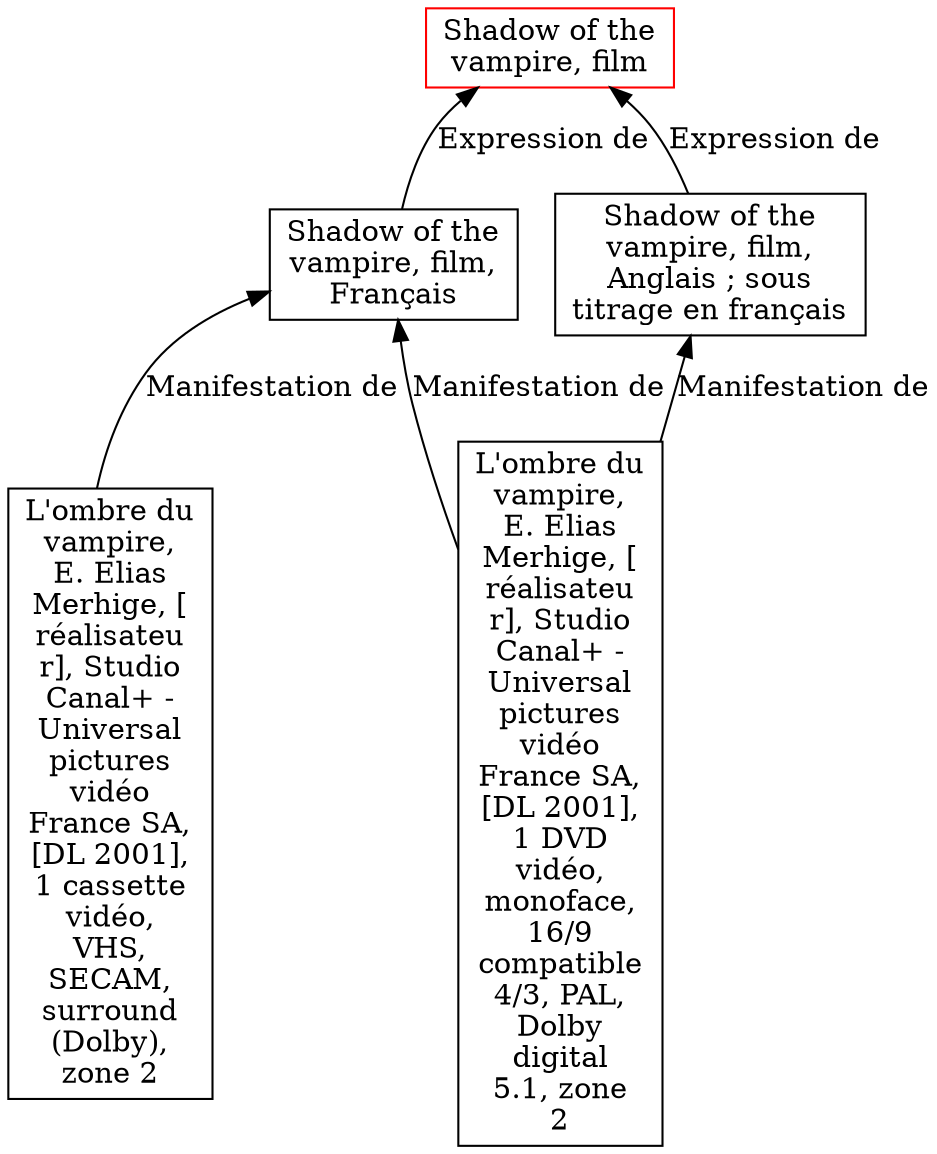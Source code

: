 // Notice UMLRM0129
digraph UMLRM0129 {
	node [align=left shape=rect]
	size="20,20"
	rankdir=BT
	UMLRM0129 [label="Shadow of the
vampire, film" color=red]
	UMLRM0130 [label="Shadow of the
vampire, film,
Français"]
	UMLRM0130 -> UMLRM0129 [label="Expression de"]
	UMLRM0131 [label="L'ombre du
vampire,
E. Elias
Merhige, [
réalisateu
r], Studio
Canal+ -
Universal
pictures
vidéo
France SA,
[DL 2001],
1 cassette
vidéo,
VHS,
SECAM,
surround
(Dolby),
zone 2"]
	UMLRM0131 -> UMLRM0130 [label="Manifestation de"]
	UMLRM0185 [label="L'ombre du
vampire,
E. Elias
Merhige, [
réalisateu
r], Studio
Canal+ -
Universal
pictures
vidéo
France SA,
[DL 2001],
1 DVD
vidéo,
monoface,
16/9
compatible
4/3, PAL,
Dolby
digital
5.1, zone
2"]
	UMLRM0185 -> UMLRM0130 [label="Manifestation de"]
	UMLRM0184 [label="Shadow of the
vampire, film,
Anglais ; sous
titrage en français"]
	UMLRM0184 -> UMLRM0129 [label="Expression de"]
	UMLRM0185 [label="L'ombre du
vampire,
E. Elias
Merhige, [
réalisateu
r], Studio
Canal+ -
Universal
pictures
vidéo
France SA,
[DL 2001],
1 DVD
vidéo,
monoface,
16/9
compatible
4/3, PAL,
Dolby
digital
5.1, zone
2"]
	UMLRM0185 -> UMLRM0184 [label="Manifestation de"]
}
